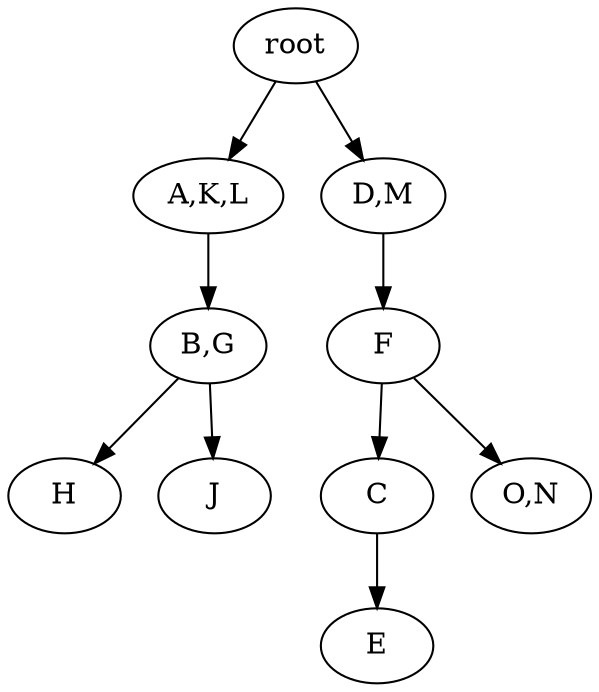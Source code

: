 strict digraph G {
	graph [name=G];
	0	 [label=root];
	3	 [label="A,K,L"];
	0 -> 3;
	2	 [label="D,M"];
	0 -> 2;
	4	 [label="B,G"];
	3 -> 4;
	6	 [label=H];
	4 -> 6;
	5	 [label=J];
	4 -> 5;
	7	 [label=F];
	2 -> 7;
	9	 [label=C];
	10	 [label=E];
	9 -> 10;
	7 -> 9;
	8	 [label="O,N"];
	7 -> 8;
}
